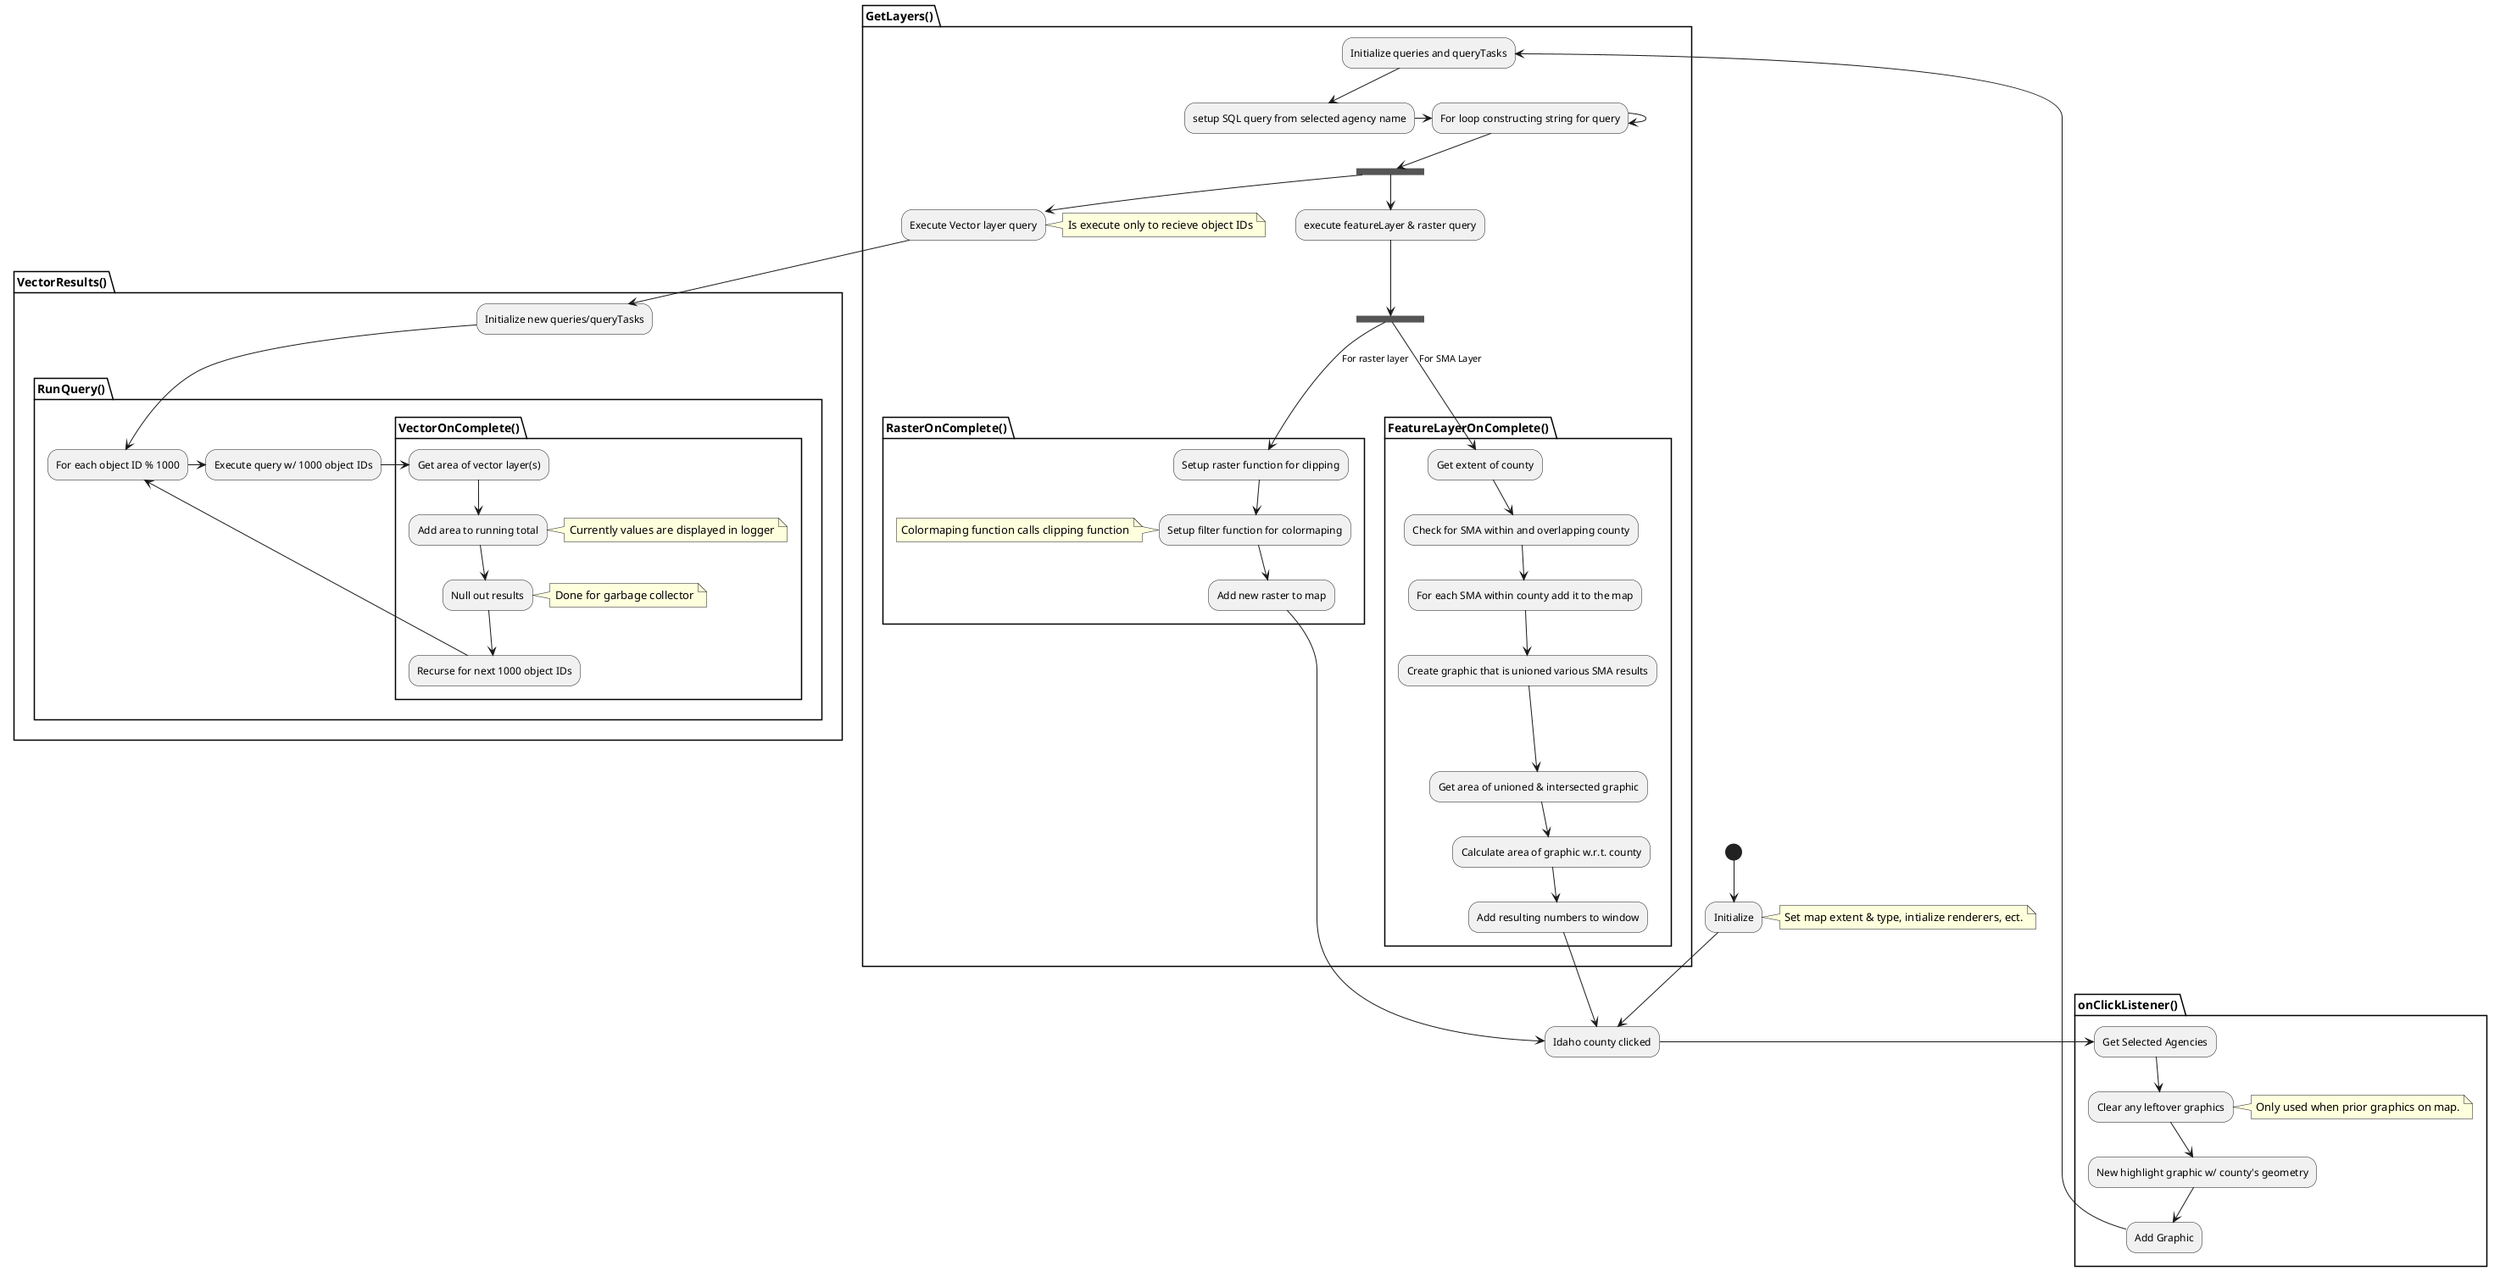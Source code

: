 @startuml
(*)--> Initialize
note right: Set map extent & type, intialize renderers, ect.
Initialize --> Idaho county clicked
partition onClickListener() {
	-> Get Selected Agencies
	--> Clear any leftover graphics
	note right: Only used when prior graphics on map.
	--> New highlight graphic w/ county's geometry
	--> Add Graphic
}
partition GetLayers() {
	-left-> Initialize queries and queryTasks
	--> setup SQL query from selected agency name
	-> For loop constructing string for query
	-> For loop constructing string for query
	--> ===B1===
	--> execute featureLayer & raster query
	--> ===B2===
	partition RasterOnComplete() {
		-->[For raster layer] Setup raster function for clipping
		--> Setup filter function for colormaping
		note left: Colormaping function calls clipping function
		--> Add new raster to map
		--> Idaho county clicked
	}
	partition FeatureLayerOnComplete() {
		===B2===-->[For SMA Layer] Get extent of county
		--> Check for SMA within and overlapping county
		--> For each SMA within county add it to the map
		--> Create graphic that is unioned various SMA results
		--> Get area of unioned & intersected graphic
		--> Calculate area of graphic w.r.t. county
		--> Add resulting numbers to window
		--> Idaho county clicked
	}
	===B1=== --> Execute Vector layer query
	note right: Is execute only to recieve object IDs
}
partition VectorResults() {
	-->Initialize new queries/queryTasks
	partition RunQuery() {
		--> For each object ID % 1000
		-> Execute query w/ 1000 object IDs
	
		partition VectorOnComplete() {
			-> Get area of vector layer(s)
			--> Add area to running total
			note right: Currently values are displayed in logger
			--> Null out results
			note right: Done for garbage collector
			--> Recurse for next 1000 object IDs
			-left-> For each object ID % 1000
		}
	}
}
@enduml